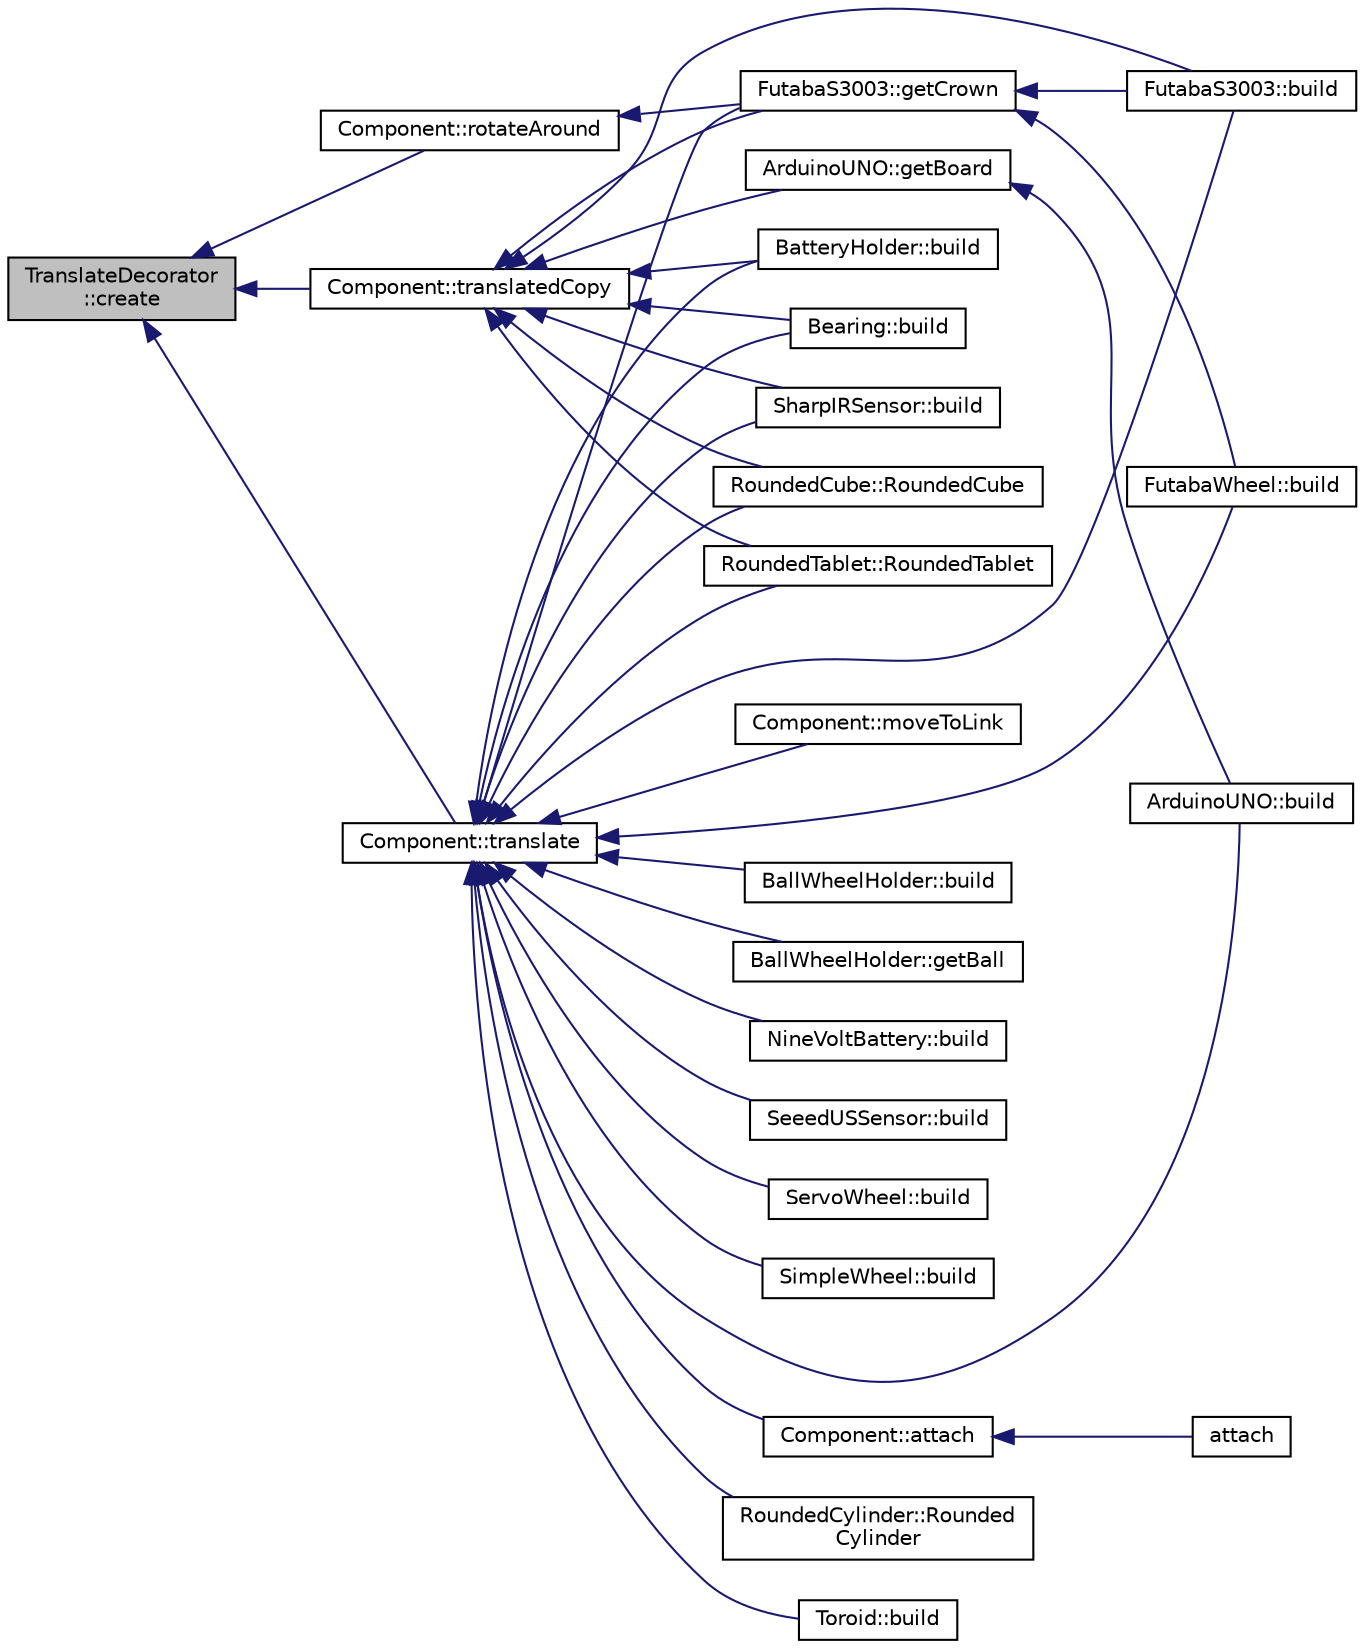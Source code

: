 digraph "TranslateDecorator::create"
{
  edge [fontname="Helvetica",fontsize="10",labelfontname="Helvetica",labelfontsize="10"];
  node [fontname="Helvetica",fontsize="10",shape=record];
  rankdir="LR";
  Node1 [label="TranslateDecorator\l::create",height=0.2,width=0.4,color="black", fillcolor="grey75", style="filled" fontcolor="black"];
  Node1 -> Node2 [dir="back",color="midnightblue",fontsize="10",style="solid",fontname="Helvetica"];
  Node2 [label="Component::rotateAround",height=0.2,width=0.4,color="black", fillcolor="white", style="filled",URL="$classComponent.html#a17bc2b6b67bc327c215dece2dc453f34",tooltip="Rotate the component."];
  Node2 -> Node3 [dir="back",color="midnightblue",fontsize="10",style="solid",fontname="Helvetica"];
  Node3 [label="FutabaS3003::getCrown",height=0.2,width=0.4,color="black", fillcolor="white", style="filled",URL="$classFutabaS3003.html#abe872aedc329d45bf8956ba1c1a1cbaf",tooltip="returns a component only with the crown"];
  Node3 -> Node4 [dir="back",color="midnightblue",fontsize="10",style="solid",fontname="Helvetica"];
  Node4 [label="FutabaS3003::build",height=0.2,width=0.4,color="black", fillcolor="white", style="filled",URL="$classFutabaS3003.html#a780e4ad25476f3d7962675c1b5e4fb03",tooltip="Build the piece."];
  Node3 -> Node5 [dir="back",color="midnightblue",fontsize="10",style="solid",fontname="Helvetica"];
  Node5 [label="FutabaWheel::build",height=0.2,width=0.4,color="black", fillcolor="white", style="filled",URL="$classFutabaWheel.html#a6dc7222f040225cbea58a7f52ab51bc1",tooltip="Build the piece."];
  Node1 -> Node6 [dir="back",color="midnightblue",fontsize="10",style="solid",fontname="Helvetica"];
  Node6 [label="Component::translatedCopy",height=0.2,width=0.4,color="black", fillcolor="white", style="filled",URL="$classComponent.html#a871a9cc554e6c5bfa195215fa011e416",tooltip="Translate the component."];
  Node6 -> Node7 [dir="back",color="midnightblue",fontsize="10",style="solid",fontname="Helvetica"];
  Node7 [label="RoundedCube::RoundedCube",height=0.2,width=0.4,color="black", fillcolor="white", style="filled",URL="$classRoundedCube.html#ad0ba2fd7d94c9b93a559bb36ab5787bf",tooltip="Constructor."];
  Node6 -> Node8 [dir="back",color="midnightblue",fontsize="10",style="solid",fontname="Helvetica"];
  Node8 [label="RoundedTablet::RoundedTablet",height=0.2,width=0.4,color="black", fillcolor="white", style="filled",URL="$classRoundedTablet.html#acb7bd8292117dbfba2b14e928a5f1d1e",tooltip="Constructor."];
  Node6 -> Node9 [dir="back",color="midnightblue",fontsize="10",style="solid",fontname="Helvetica"];
  Node9 [label="ArduinoUNO::getBoard",height=0.2,width=0.4,color="black", fillcolor="white", style="filled",URL="$classArduinoUNO.html#a2765f8e142d0668f66270d15dfb30296",tooltip="returns a component only with the board"];
  Node9 -> Node10 [dir="back",color="midnightblue",fontsize="10",style="solid",fontname="Helvetica"];
  Node10 [label="ArduinoUNO::build",height=0.2,width=0.4,color="black", fillcolor="white", style="filled",URL="$classArduinoUNO.html#a3f36db05b8094951b6a0372fae99e390",tooltip="Build the piece."];
  Node6 -> Node11 [dir="back",color="midnightblue",fontsize="10",style="solid",fontname="Helvetica"];
  Node11 [label="BatteryHolder::build",height=0.2,width=0.4,color="black", fillcolor="white", style="filled",URL="$classBatteryHolder.html#a31b5756aae7816ef88986302ec12303c",tooltip="Build the piece."];
  Node6 -> Node12 [dir="back",color="midnightblue",fontsize="10",style="solid",fontname="Helvetica"];
  Node12 [label="Bearing::build",height=0.2,width=0.4,color="black", fillcolor="white", style="filled",URL="$classBearing.html#acf031144883f9a2eb8db860d3391547e",tooltip="Build the piece."];
  Node6 -> Node3 [dir="back",color="midnightblue",fontsize="10",style="solid",fontname="Helvetica"];
  Node6 -> Node4 [dir="back",color="midnightblue",fontsize="10",style="solid",fontname="Helvetica"];
  Node6 -> Node13 [dir="back",color="midnightblue",fontsize="10",style="solid",fontname="Helvetica"];
  Node13 [label="SharpIRSensor::build",height=0.2,width=0.4,color="black", fillcolor="white", style="filled",URL="$classSharpIRSensor.html#a9358ae89493f89e94ecf763fa4f2f542",tooltip="Build the piece."];
  Node1 -> Node14 [dir="back",color="midnightblue",fontsize="10",style="solid",fontname="Helvetica"];
  Node14 [label="Component::translate",height=0.2,width=0.4,color="black", fillcolor="white", style="filled",URL="$classComponent.html#ad6dc21a828b8eebedf66f7e27a80799d",tooltip="Translate the component."];
  Node14 -> Node7 [dir="back",color="midnightblue",fontsize="10",style="solid",fontname="Helvetica"];
  Node14 -> Node15 [dir="back",color="midnightblue",fontsize="10",style="solid",fontname="Helvetica"];
  Node15 [label="RoundedCylinder::Rounded\lCylinder",height=0.2,width=0.4,color="black", fillcolor="white", style="filled",URL="$classRoundedCylinder.html#a71de022375f47005a38034c037d6dd2f",tooltip="Static factory method."];
  Node14 -> Node8 [dir="back",color="midnightblue",fontsize="10",style="solid",fontname="Helvetica"];
  Node14 -> Node16 [dir="back",color="midnightblue",fontsize="10",style="solid",fontname="Helvetica"];
  Node16 [label="Toroid::build",height=0.2,width=0.4,color="black", fillcolor="white", style="filled",URL="$classToroid.html#a1f536ca45b977d2b16caddcfac37e8f2",tooltip="Build the piece."];
  Node14 -> Node17 [dir="back",color="midnightblue",fontsize="10",style="solid",fontname="Helvetica"];
  Node17 [label="Component::moveToLink",height=0.2,width=0.4,color="black", fillcolor="white", style="filled",URL="$classComponent.html#a90358faa491581771a2677e8cdc00bfd",tooltip="Move To Link Function This method rotates and translates the component in order to place it at a link..."];
  Node14 -> Node18 [dir="back",color="midnightblue",fontsize="10",style="solid",fontname="Helvetica"];
  Node18 [label="Component::attach",height=0.2,width=0.4,color="black", fillcolor="white", style="filled",URL="$classComponent.html#a229e816c0585cc4452b0200e0e842d1c",tooltip="Attaches two components This method attaches attachment component to the componet, making the links fit together."];
  Node18 -> Node19 [dir="back",color="midnightblue",fontsize="10",style="solid",fontname="Helvetica"];
  Node19 [label="attach",height=0.2,width=0.4,color="black", fillcolor="white", style="filled",URL="$globalfunctions_8h.html#a09e34955be2ae478ecf8ee52ce4cc741",tooltip="Attaches two components This method attaches attachment component to base componet, making the links fit together."];
  Node14 -> Node10 [dir="back",color="midnightblue",fontsize="10",style="solid",fontname="Helvetica"];
  Node14 -> Node20 [dir="back",color="midnightblue",fontsize="10",style="solid",fontname="Helvetica"];
  Node20 [label="BallWheelHolder::build",height=0.2,width=0.4,color="black", fillcolor="white", style="filled",URL="$classBallWheelHolder.html#a5fdc4b7a1f329bf9e136abb14ce79066",tooltip="Build the piece."];
  Node14 -> Node21 [dir="back",color="midnightblue",fontsize="10",style="solid",fontname="Helvetica"];
  Node21 [label="BallWheelHolder::getBall",height=0.2,width=0.4,color="black", fillcolor="white", style="filled",URL="$classBallWheelHolder.html#aa345c2a64731ffd98a8562c452b9115b"];
  Node14 -> Node11 [dir="back",color="midnightblue",fontsize="10",style="solid",fontname="Helvetica"];
  Node14 -> Node12 [dir="back",color="midnightblue",fontsize="10",style="solid",fontname="Helvetica"];
  Node14 -> Node3 [dir="back",color="midnightblue",fontsize="10",style="solid",fontname="Helvetica"];
  Node14 -> Node4 [dir="back",color="midnightblue",fontsize="10",style="solid",fontname="Helvetica"];
  Node14 -> Node5 [dir="back",color="midnightblue",fontsize="10",style="solid",fontname="Helvetica"];
  Node14 -> Node22 [dir="back",color="midnightblue",fontsize="10",style="solid",fontname="Helvetica"];
  Node22 [label="NineVoltBattery::build",height=0.2,width=0.4,color="black", fillcolor="white", style="filled",URL="$classNineVoltBattery.html#a47fdf8ed2d4de128b9acae2ced2cb9ef",tooltip="Build the piece."];
  Node14 -> Node23 [dir="back",color="midnightblue",fontsize="10",style="solid",fontname="Helvetica"];
  Node23 [label="SeeedUSSensor::build",height=0.2,width=0.4,color="black", fillcolor="white", style="filled",URL="$classSeeedUSSensor.html#a2a01659a5ec32083d7681150a7270a2f",tooltip="Build the piece."];
  Node14 -> Node24 [dir="back",color="midnightblue",fontsize="10",style="solid",fontname="Helvetica"];
  Node24 [label="ServoWheel::build",height=0.2,width=0.4,color="black", fillcolor="white", style="filled",URL="$classServoWheel.html#a1c938e0a0aeac4b0cb9f31081cdbcc62",tooltip="Build the piece."];
  Node14 -> Node13 [dir="back",color="midnightblue",fontsize="10",style="solid",fontname="Helvetica"];
  Node14 -> Node25 [dir="back",color="midnightblue",fontsize="10",style="solid",fontname="Helvetica"];
  Node25 [label="SimpleWheel::build",height=0.2,width=0.4,color="black", fillcolor="white", style="filled",URL="$classSimpleWheel.html#a33754ed6566c483e50a13e3ab9ea1052",tooltip="Build the piece."];
}
